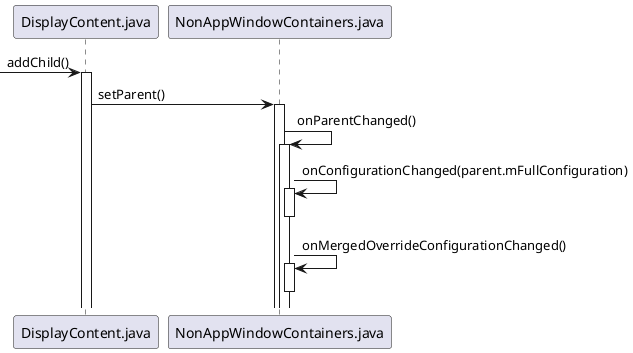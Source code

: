 @startuml
'https://plantuml.com/sequence-diagram

-> DisplayContent.java: addChild()
activate DisplayContent.java
DisplayContent.java -> NonAppWindowContainers.java: setParent()
activate NonAppWindowContainers.java
NonAppWindowContainers.java -> NonAppWindowContainers.java: onParentChanged()
activate NonAppWindowContainers.java
NonAppWindowContainers.java -> NonAppWindowContainers.java: onConfigurationChanged(parent.mFullConfiguration)
activate NonAppWindowContainers.java
deactivate NonAppWindowContainers.java
NonAppWindowContainers.java -> NonAppWindowContainers.java: onMergedOverrideConfigurationChanged()
activate NonAppWindowContainers.java
deactivate NonAppWindowContainers.java



@enduml